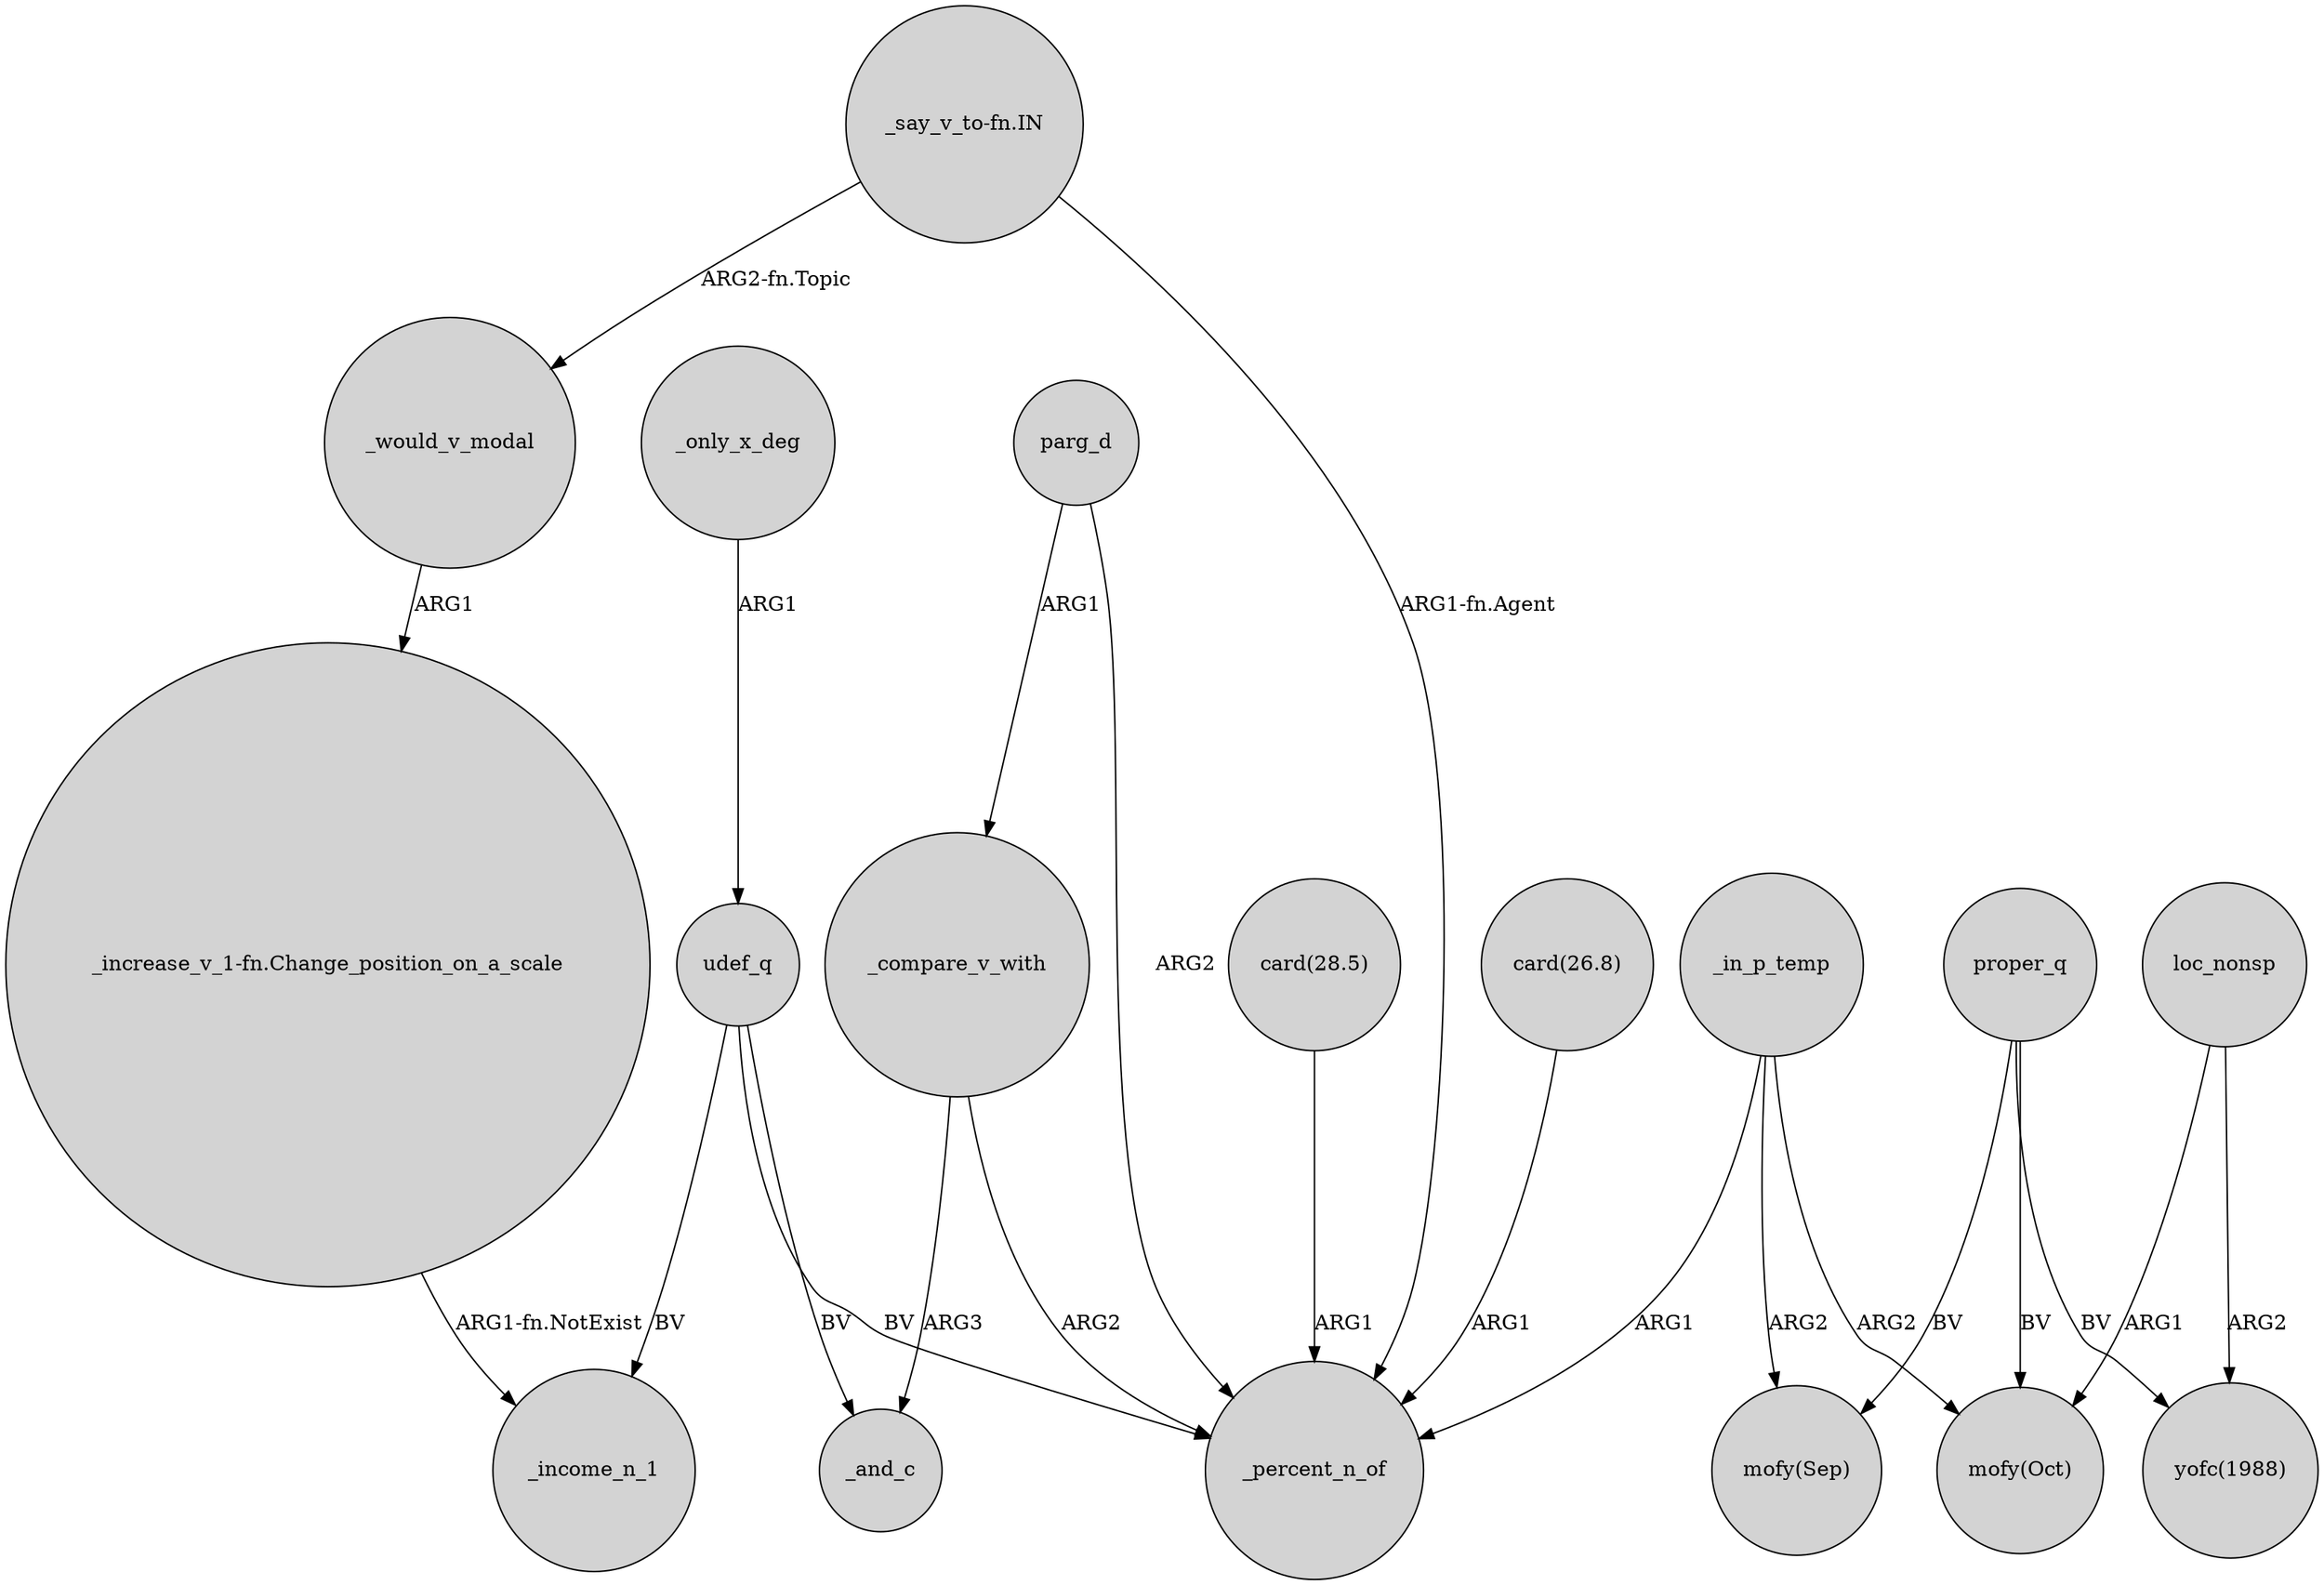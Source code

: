 digraph {
	node [shape=circle style=filled]
	"_say_v_to-fn.IN" -> _would_v_modal [label="ARG2-fn.Topic"]
	_only_x_deg -> udef_q [label=ARG1]
	loc_nonsp -> "mofy(Oct)" [label=ARG1]
	"card(26.8)" -> _percent_n_of [label=ARG1]
	_in_p_temp -> _percent_n_of [label=ARG1]
	parg_d -> _compare_v_with [label=ARG1]
	_in_p_temp -> "mofy(Oct)" [label=ARG2]
	proper_q -> "mofy(Oct)" [label=BV]
	proper_q -> "mofy(Sep)" [label=BV]
	parg_d -> _percent_n_of [label=ARG2]
	udef_q -> _income_n_1 [label=BV]
	"_say_v_to-fn.IN" -> _percent_n_of [label="ARG1-fn.Agent"]
	proper_q -> "yofc(1988)" [label=BV]
	_compare_v_with -> _and_c [label=ARG3]
	_would_v_modal -> "_increase_v_1-fn.Change_position_on_a_scale" [label=ARG1]
	udef_q -> _percent_n_of [label=BV]
	udef_q -> _and_c [label=BV]
	"_increase_v_1-fn.Change_position_on_a_scale" -> _income_n_1 [label="ARG1-fn.NotExist"]
	_in_p_temp -> "mofy(Sep)" [label=ARG2]
	"card(28.5)" -> _percent_n_of [label=ARG1]
	_compare_v_with -> _percent_n_of [label=ARG2]
	loc_nonsp -> "yofc(1988)" [label=ARG2]
}
